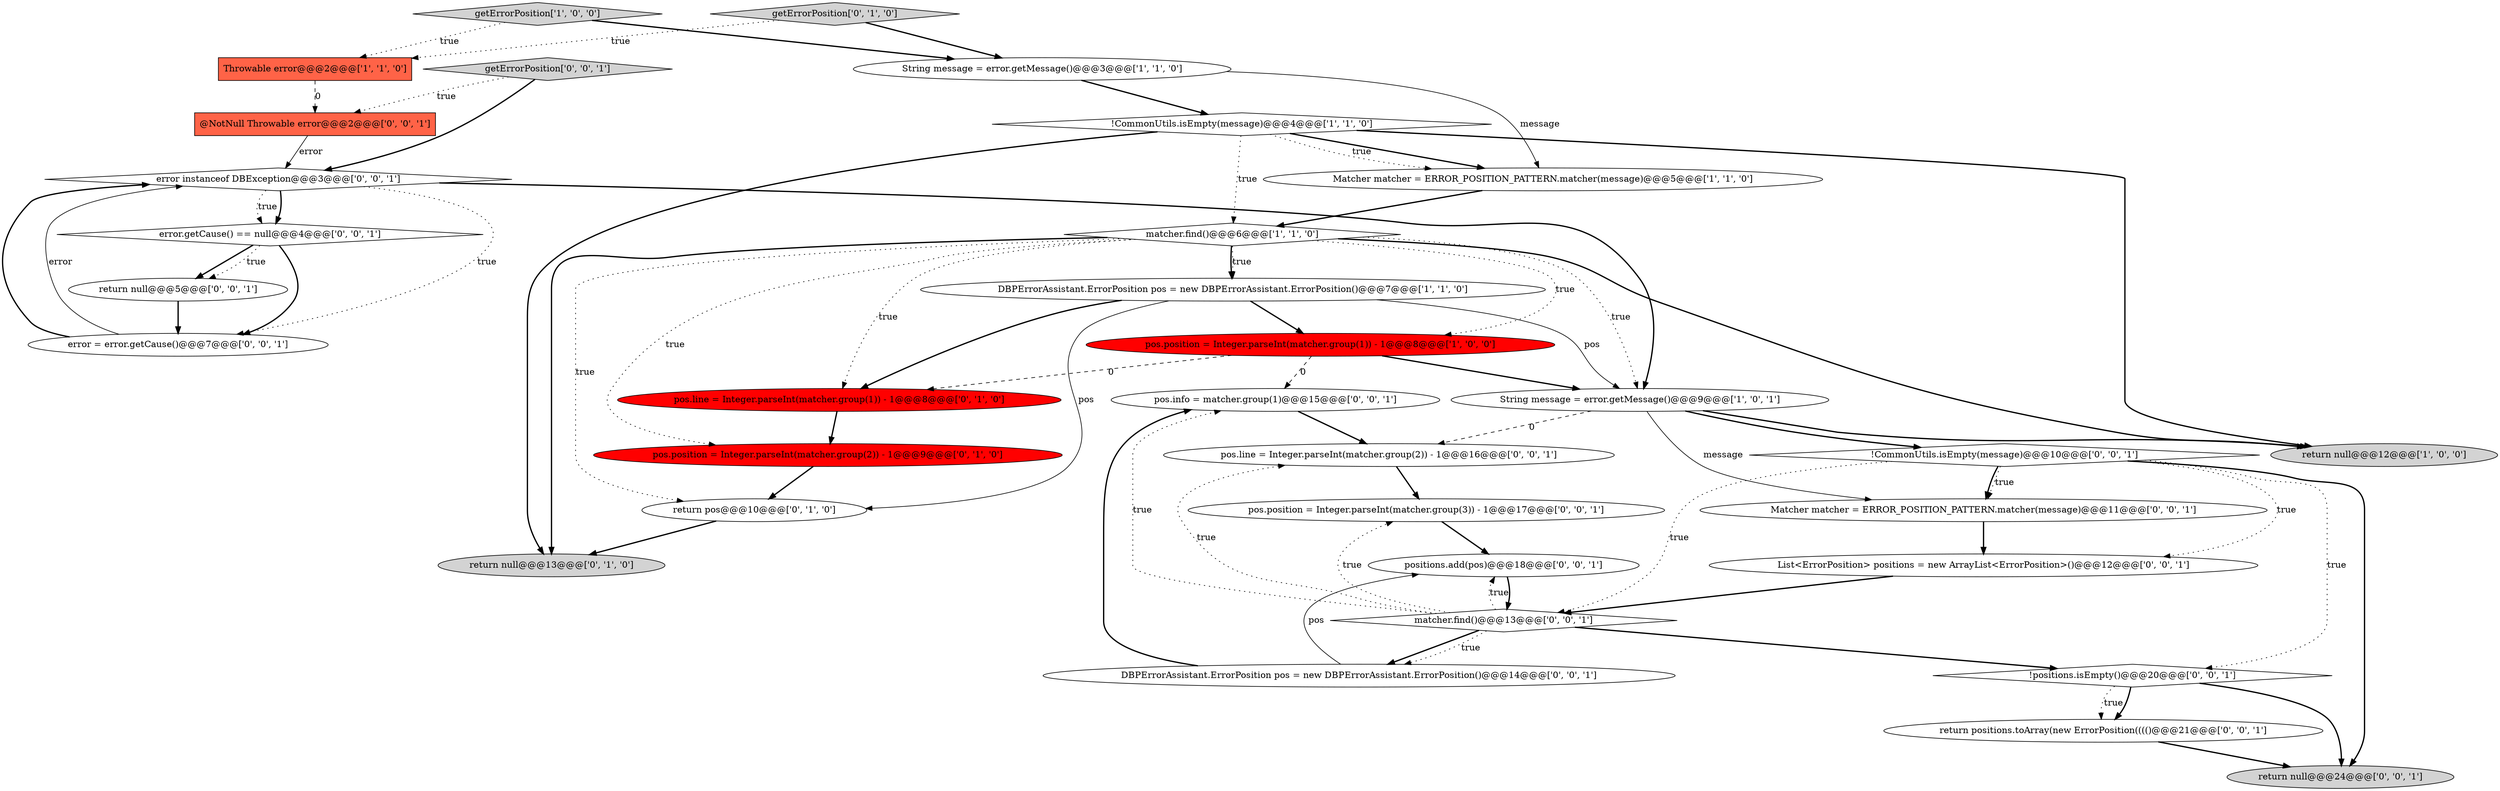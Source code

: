 digraph {
13 [style = filled, label = "pos.position = Integer.parseInt(matcher.group(2)) - 1@@@9@@@['0', '1', '0']", fillcolor = red, shape = ellipse image = "AAA1AAABBB2BBB"];
32 [style = filled, label = "return null@@@5@@@['0', '0', '1']", fillcolor = white, shape = ellipse image = "AAA0AAABBB3BBB"];
29 [style = filled, label = "error.getCause() == null@@@4@@@['0', '0', '1']", fillcolor = white, shape = diamond image = "AAA0AAABBB3BBB"];
26 [style = filled, label = "@NotNull Throwable error@@@2@@@['0', '0', '1']", fillcolor = tomato, shape = box image = "AAA0AAABBB3BBB"];
31 [style = filled, label = "DBPErrorAssistant.ErrorPosition pos = new DBPErrorAssistant.ErrorPosition()@@@14@@@['0', '0', '1']", fillcolor = white, shape = ellipse image = "AAA0AAABBB3BBB"];
24 [style = filled, label = "getErrorPosition['0', '0', '1']", fillcolor = lightgray, shape = diamond image = "AAA0AAABBB3BBB"];
6 [style = filled, label = "String message = error.getMessage()@@@3@@@['1', '1', '0']", fillcolor = white, shape = ellipse image = "AAA0AAABBB1BBB"];
27 [style = filled, label = "!CommonUtils.isEmpty(message)@@@10@@@['0', '0', '1']", fillcolor = white, shape = diamond image = "AAA0AAABBB3BBB"];
17 [style = filled, label = "pos.position = Integer.parseInt(matcher.group(3)) - 1@@@17@@@['0', '0', '1']", fillcolor = white, shape = ellipse image = "AAA0AAABBB3BBB"];
20 [style = filled, label = "Matcher matcher = ERROR_POSITION_PATTERN.matcher(message)@@@11@@@['0', '0', '1']", fillcolor = white, shape = ellipse image = "AAA0AAABBB3BBB"];
4 [style = filled, label = "getErrorPosition['1', '0', '0']", fillcolor = lightgray, shape = diamond image = "AAA0AAABBB1BBB"];
28 [style = filled, label = "List<ErrorPosition> positions = new ArrayList<ErrorPosition>()@@@12@@@['0', '0', '1']", fillcolor = white, shape = ellipse image = "AAA0AAABBB3BBB"];
16 [style = filled, label = "pos.info = matcher.group(1)@@@15@@@['0', '0', '1']", fillcolor = white, shape = ellipse image = "AAA0AAABBB3BBB"];
8 [style = filled, label = "pos.position = Integer.parseInt(matcher.group(1)) - 1@@@8@@@['1', '0', '0']", fillcolor = red, shape = ellipse image = "AAA1AAABBB1BBB"];
22 [style = filled, label = "pos.line = Integer.parseInt(matcher.group(2)) - 1@@@16@@@['0', '0', '1']", fillcolor = white, shape = ellipse image = "AAA0AAABBB3BBB"];
9 [style = filled, label = "Throwable error@@@2@@@['1', '1', '0']", fillcolor = tomato, shape = box image = "AAA0AAABBB1BBB"];
21 [style = filled, label = "positions.add(pos)@@@18@@@['0', '0', '1']", fillcolor = white, shape = ellipse image = "AAA0AAABBB3BBB"];
0 [style = filled, label = "return null@@@12@@@['1', '0', '0']", fillcolor = lightgray, shape = ellipse image = "AAA0AAABBB1BBB"];
12 [style = filled, label = "getErrorPosition['0', '1', '0']", fillcolor = lightgray, shape = diamond image = "AAA0AAABBB2BBB"];
15 [style = filled, label = "error = error.getCause()@@@7@@@['0', '0', '1']", fillcolor = white, shape = ellipse image = "AAA0AAABBB3BBB"];
19 [style = filled, label = "return null@@@24@@@['0', '0', '1']", fillcolor = lightgray, shape = ellipse image = "AAA0AAABBB3BBB"];
3 [style = filled, label = "Matcher matcher = ERROR_POSITION_PATTERN.matcher(message)@@@5@@@['1', '1', '0']", fillcolor = white, shape = ellipse image = "AAA0AAABBB1BBB"];
7 [style = filled, label = "matcher.find()@@@6@@@['1', '1', '0']", fillcolor = white, shape = diamond image = "AAA0AAABBB1BBB"];
10 [style = filled, label = "pos.line = Integer.parseInt(matcher.group(1)) - 1@@@8@@@['0', '1', '0']", fillcolor = red, shape = ellipse image = "AAA1AAABBB2BBB"];
23 [style = filled, label = "matcher.find()@@@13@@@['0', '0', '1']", fillcolor = white, shape = diamond image = "AAA0AAABBB3BBB"];
1 [style = filled, label = "DBPErrorAssistant.ErrorPosition pos = new DBPErrorAssistant.ErrorPosition()@@@7@@@['1', '1', '0']", fillcolor = white, shape = ellipse image = "AAA0AAABBB1BBB"];
25 [style = filled, label = "error instanceof DBException@@@3@@@['0', '0', '1']", fillcolor = white, shape = diamond image = "AAA0AAABBB3BBB"];
5 [style = filled, label = "!CommonUtils.isEmpty(message)@@@4@@@['1', '1', '0']", fillcolor = white, shape = diamond image = "AAA0AAABBB1BBB"];
14 [style = filled, label = "return pos@@@10@@@['0', '1', '0']", fillcolor = white, shape = ellipse image = "AAA0AAABBB2BBB"];
11 [style = filled, label = "return null@@@13@@@['0', '1', '0']", fillcolor = lightgray, shape = ellipse image = "AAA0AAABBB2BBB"];
30 [style = filled, label = "return positions.toArray(new ErrorPosition(((()@@@21@@@['0', '0', '1']", fillcolor = white, shape = ellipse image = "AAA0AAABBB3BBB"];
2 [style = filled, label = "String message = error.getMessage()@@@9@@@['1', '0', '1']", fillcolor = white, shape = ellipse image = "AAA0AAABBB1BBB"];
18 [style = filled, label = "!positions.isEmpty()@@@20@@@['0', '0', '1']", fillcolor = white, shape = diamond image = "AAA0AAABBB3BBB"];
5->3 [style = bold, label=""];
23->31 [style = bold, label=""];
7->2 [style = dotted, label="true"];
23->16 [style = dotted, label="true"];
29->15 [style = bold, label=""];
18->30 [style = dotted, label="true"];
8->16 [style = dashed, label="0"];
7->11 [style = bold, label=""];
7->1 [style = bold, label=""];
1->8 [style = bold, label=""];
7->10 [style = dotted, label="true"];
8->10 [style = dashed, label="0"];
23->17 [style = dotted, label="true"];
23->22 [style = dotted, label="true"];
31->21 [style = solid, label="pos"];
4->6 [style = bold, label=""];
31->16 [style = bold, label=""];
15->25 [style = bold, label=""];
7->13 [style = dotted, label="true"];
20->28 [style = bold, label=""];
23->21 [style = dotted, label="true"];
18->19 [style = bold, label=""];
18->30 [style = bold, label=""];
27->23 [style = dotted, label="true"];
7->0 [style = bold, label=""];
1->14 [style = solid, label="pos"];
25->29 [style = bold, label=""];
5->3 [style = dotted, label="true"];
25->29 [style = dotted, label="true"];
16->22 [style = bold, label=""];
12->6 [style = bold, label=""];
25->2 [style = bold, label=""];
26->25 [style = solid, label="error"];
27->28 [style = dotted, label="true"];
30->19 [style = bold, label=""];
6->5 [style = bold, label=""];
25->15 [style = dotted, label="true"];
2->0 [style = bold, label=""];
2->20 [style = solid, label="message"];
6->3 [style = solid, label="message"];
5->0 [style = bold, label=""];
3->7 [style = bold, label=""];
8->2 [style = bold, label=""];
10->13 [style = bold, label=""];
28->23 [style = bold, label=""];
5->7 [style = dotted, label="true"];
24->25 [style = bold, label=""];
29->32 [style = bold, label=""];
27->20 [style = dotted, label="true"];
24->26 [style = dotted, label="true"];
9->26 [style = dashed, label="0"];
32->15 [style = bold, label=""];
2->27 [style = bold, label=""];
22->17 [style = bold, label=""];
1->2 [style = solid, label="pos"];
5->11 [style = bold, label=""];
27->19 [style = bold, label=""];
4->9 [style = dotted, label="true"];
7->1 [style = dotted, label="true"];
7->8 [style = dotted, label="true"];
1->10 [style = bold, label=""];
27->18 [style = dotted, label="true"];
14->11 [style = bold, label=""];
13->14 [style = bold, label=""];
27->20 [style = bold, label=""];
23->18 [style = bold, label=""];
17->21 [style = bold, label=""];
29->32 [style = dotted, label="true"];
23->31 [style = dotted, label="true"];
2->22 [style = dashed, label="0"];
15->25 [style = solid, label="error"];
12->9 [style = dotted, label="true"];
21->23 [style = bold, label=""];
7->14 [style = dotted, label="true"];
}
